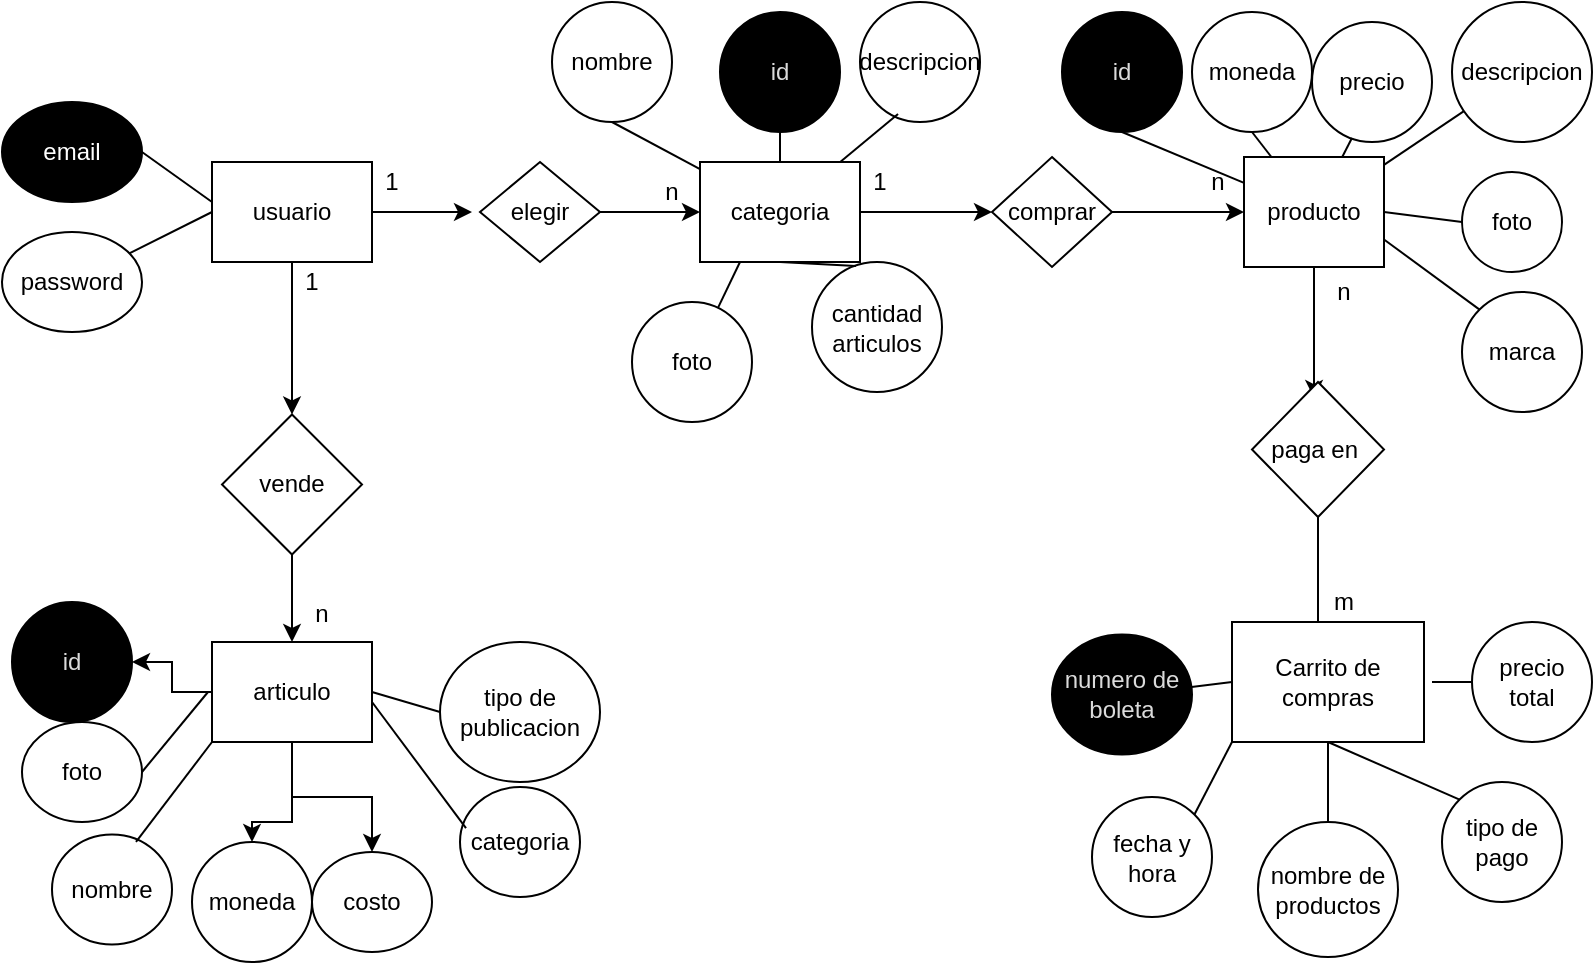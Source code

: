 <mxfile version="14.9.8" type="github"><diagram id="IIzH85cxwTWOXuQJdIWq" name="Page-1"><mxGraphModel dx="868" dy="450" grid="1" gridSize="10" guides="1" tooltips="1" connect="1" arrows="1" fold="1" page="1" pageScale="1" pageWidth="827" pageHeight="1169" math="0" shadow="0"><root><mxCell id="0"/><mxCell id="1" parent="0"/><mxCell id="q4Ka-eXiOOn_5q5StFVU-12" style="edgeStyle=orthogonalEdgeStyle;rounded=0;orthogonalLoop=1;jettySize=auto;html=1;exitX=1;exitY=0.5;exitDx=0;exitDy=0;fontColor=#DBDBDB;" edge="1" parent="1" source="RoxLjo3jBR0UKP4i2_Ux-1"><mxGeometry relative="1" as="geometry"><mxPoint x="240" y="115" as="targetPoint"/></mxGeometry></mxCell><mxCell id="q4Ka-eXiOOn_5q5StFVU-18" style="edgeStyle=orthogonalEdgeStyle;rounded=0;orthogonalLoop=1;jettySize=auto;html=1;exitX=0.5;exitY=1;exitDx=0;exitDy=0;entryX=0.5;entryY=0;entryDx=0;entryDy=0;fontColor=#DBDBDB;" edge="1" parent="1" source="RoxLjo3jBR0UKP4i2_Ux-1" target="RoxLjo3jBR0UKP4i2_Ux-18"><mxGeometry relative="1" as="geometry"/></mxCell><mxCell id="RoxLjo3jBR0UKP4i2_Ux-1" value="usuario" style="rounded=0;whiteSpace=wrap;html=1;" parent="1" vertex="1"><mxGeometry x="110" y="90" width="80" height="50" as="geometry"/></mxCell><mxCell id="RoxLjo3jBR0UKP4i2_Ux-2" value="email" style="ellipse;whiteSpace=wrap;html=1;fillColor=#000000;fontColor=#FFFFFF;" parent="1" vertex="1"><mxGeometry x="5" y="60" width="70" height="50" as="geometry"/></mxCell><mxCell id="RoxLjo3jBR0UKP4i2_Ux-3" value="password" style="ellipse;whiteSpace=wrap;html=1;" parent="1" vertex="1"><mxGeometry x="5" y="125" width="70" height="50" as="geometry"/></mxCell><mxCell id="q4Ka-eXiOOn_5q5StFVU-14" style="edgeStyle=orthogonalEdgeStyle;rounded=0;orthogonalLoop=1;jettySize=auto;html=1;exitX=1;exitY=0.5;exitDx=0;exitDy=0;fontColor=#DBDBDB;entryX=0;entryY=0.5;entryDx=0;entryDy=0;" edge="1" parent="1" source="RoxLjo3jBR0UKP4i2_Ux-4" target="RoxLjo3jBR0UKP4i2_Ux-6"><mxGeometry relative="1" as="geometry"><mxPoint x="490" y="115" as="targetPoint"/></mxGeometry></mxCell><mxCell id="RoxLjo3jBR0UKP4i2_Ux-4" value="categoria" style="rounded=0;whiteSpace=wrap;html=1;" parent="1" vertex="1"><mxGeometry x="354" y="90" width="80" height="50" as="geometry"/></mxCell><mxCell id="q4Ka-eXiOOn_5q5StFVU-13" style="edgeStyle=orthogonalEdgeStyle;rounded=0;orthogonalLoop=1;jettySize=auto;html=1;exitX=1;exitY=0.5;exitDx=0;exitDy=0;entryX=0;entryY=0.5;entryDx=0;entryDy=0;fontColor=#DBDBDB;" edge="1" parent="1" source="RoxLjo3jBR0UKP4i2_Ux-5" target="RoxLjo3jBR0UKP4i2_Ux-4"><mxGeometry relative="1" as="geometry"/></mxCell><mxCell id="RoxLjo3jBR0UKP4i2_Ux-5" value="elegir" style="rhombus;whiteSpace=wrap;html=1;" parent="1" vertex="1"><mxGeometry x="244" y="90" width="60" height="50" as="geometry"/></mxCell><mxCell id="q4Ka-eXiOOn_5q5StFVU-15" style="edgeStyle=orthogonalEdgeStyle;rounded=0;orthogonalLoop=1;jettySize=auto;html=1;exitX=1;exitY=0.5;exitDx=0;exitDy=0;entryX=0;entryY=0.5;entryDx=0;entryDy=0;fontColor=#DBDBDB;" edge="1" parent="1" source="RoxLjo3jBR0UKP4i2_Ux-6" target="RoxLjo3jBR0UKP4i2_Ux-7"><mxGeometry relative="1" as="geometry"/></mxCell><mxCell id="RoxLjo3jBR0UKP4i2_Ux-6" value="comprar" style="rhombus;whiteSpace=wrap;html=1;fillColor=#FFFFFF;" parent="1" vertex="1"><mxGeometry x="500" y="87.5" width="60" height="55" as="geometry"/></mxCell><mxCell id="q4Ka-eXiOOn_5q5StFVU-16" style="edgeStyle=orthogonalEdgeStyle;rounded=0;orthogonalLoop=1;jettySize=auto;html=1;exitX=0.5;exitY=1;exitDx=0;exitDy=0;entryX=0.47;entryY=0.119;entryDx=0;entryDy=0;entryPerimeter=0;fontColor=#DBDBDB;" edge="1" parent="1" source="RoxLjo3jBR0UKP4i2_Ux-7" target="RoxLjo3jBR0UKP4i2_Ux-29"><mxGeometry relative="1" as="geometry"/></mxCell><mxCell id="RoxLjo3jBR0UKP4i2_Ux-7" value="producto" style="rounded=0;whiteSpace=wrap;html=1;fontColor=#000000;fillColor=#FFFFFF;" parent="1" vertex="1"><mxGeometry x="626" y="87.5" width="70" height="55" as="geometry"/></mxCell><mxCell id="RoxLjo3jBR0UKP4i2_Ux-8" value="marca" style="ellipse;whiteSpace=wrap;html=1;fontColor=#000000;fillColor=#FFFFFF;" parent="1" vertex="1"><mxGeometry x="735" y="155" width="60" height="60" as="geometry"/></mxCell><mxCell id="RoxLjo3jBR0UKP4i2_Ux-9" value="precio" style="ellipse;whiteSpace=wrap;html=1;fontColor=#000000;fillColor=#FFFFFF;" parent="1" vertex="1"><mxGeometry x="660" y="20" width="60" height="60" as="geometry"/></mxCell><mxCell id="RoxLjo3jBR0UKP4i2_Ux-10" value="foto" style="ellipse;whiteSpace=wrap;html=1;fontColor=#000000;fillColor=#FFFFFF;" parent="1" vertex="1"><mxGeometry x="735" y="95" width="50" height="50" as="geometry"/></mxCell><mxCell id="RoxLjo3jBR0UKP4i2_Ux-11" value="nombre" style="ellipse;whiteSpace=wrap;html=1;fontColor=#000000;fillColor=#FFFFFF;" parent="1" vertex="1"><mxGeometry x="280" y="10" width="60" height="60" as="geometry"/></mxCell><mxCell id="RoxLjo3jBR0UKP4i2_Ux-12" value="cantidad articulos" style="ellipse;whiteSpace=wrap;html=1;fontColor=#000000;fillColor=#FFFFFF;" parent="1" vertex="1"><mxGeometry x="410" y="140" width="65" height="65" as="geometry"/></mxCell><mxCell id="RoxLjo3jBR0UKP4i2_Ux-13" value="foto" style="ellipse;whiteSpace=wrap;html=1;fontColor=#000000;fillColor=#FFFFFF;" parent="1" vertex="1"><mxGeometry x="320" y="160" width="60" height="60" as="geometry"/></mxCell><mxCell id="RoxLjo3jBR0UKP4i2_Ux-14" value="descripcion" style="ellipse;whiteSpace=wrap;html=1;fontColor=#000000;fillColor=#FFFFFF;" parent="1" vertex="1"><mxGeometry x="434" y="10" width="60" height="60" as="geometry"/></mxCell><mxCell id="RoxLjo3jBR0UKP4i2_Ux-16" value="descripcion" style="ellipse;whiteSpace=wrap;html=1;fontColor=#000000;fillColor=#FFFFFF;" parent="1" vertex="1"><mxGeometry x="730" y="10" width="70" height="70" as="geometry"/></mxCell><mxCell id="q4Ka-eXiOOn_5q5StFVU-19" style="edgeStyle=orthogonalEdgeStyle;rounded=0;orthogonalLoop=1;jettySize=auto;html=1;exitX=0.5;exitY=1;exitDx=0;exitDy=0;fontColor=#DBDBDB;" edge="1" parent="1" source="RoxLjo3jBR0UKP4i2_Ux-18" target="RoxLjo3jBR0UKP4i2_Ux-20"><mxGeometry relative="1" as="geometry"/></mxCell><mxCell id="RoxLjo3jBR0UKP4i2_Ux-18" value="vende" style="rhombus;whiteSpace=wrap;html=1;fontColor=#000000;fillColor=#FFFFFF;" parent="1" vertex="1"><mxGeometry x="115" y="216.25" width="70" height="70" as="geometry"/></mxCell><mxCell id="q4Ka-eXiOOn_5q5StFVU-23" style="edgeStyle=orthogonalEdgeStyle;rounded=0;orthogonalLoop=1;jettySize=auto;html=1;exitX=0.5;exitY=1;exitDx=0;exitDy=0;entryX=0.5;entryY=0;entryDx=0;entryDy=0;fontColor=#DBDBDB;" edge="1" parent="1" source="RoxLjo3jBR0UKP4i2_Ux-20" target="RoxLjo3jBR0UKP4i2_Ux-37"><mxGeometry relative="1" as="geometry"><Array as="points"><mxPoint x="150" y="420"/><mxPoint x="130" y="420"/></Array></mxGeometry></mxCell><mxCell id="q4Ka-eXiOOn_5q5StFVU-25" style="edgeStyle=orthogonalEdgeStyle;rounded=0;orthogonalLoop=1;jettySize=auto;html=1;exitX=0.5;exitY=1;exitDx=0;exitDy=0;entryX=0.5;entryY=0;entryDx=0;entryDy=0;fontColor=#DBDBDB;" edge="1" parent="1" source="RoxLjo3jBR0UKP4i2_Ux-20" target="RoxLjo3jBR0UKP4i2_Ux-25"><mxGeometry relative="1" as="geometry"/></mxCell><mxCell id="q4Ka-eXiOOn_5q5StFVU-26" style="edgeStyle=orthogonalEdgeStyle;rounded=0;orthogonalLoop=1;jettySize=auto;html=1;exitX=0;exitY=0.5;exitDx=0;exitDy=0;fontColor=#DBDBDB;" edge="1" parent="1" source="RoxLjo3jBR0UKP4i2_Ux-20" target="q4Ka-eXiOOn_5q5StFVU-8"><mxGeometry relative="1" as="geometry"/></mxCell><mxCell id="RoxLjo3jBR0UKP4i2_Ux-20" value="articulo" style="rounded=0;whiteSpace=wrap;html=1;fontColor=#000000;fillColor=#FFFFFF;" parent="1" vertex="1"><mxGeometry x="110" y="330" width="80" height="50" as="geometry"/></mxCell><mxCell id="RoxLjo3jBR0UKP4i2_Ux-21" value="nombre" style="ellipse;whiteSpace=wrap;html=1;fontColor=#000000;fillColor=#FFFFFF;" parent="1" vertex="1"><mxGeometry x="30" y="426.25" width="60" height="55" as="geometry"/></mxCell><mxCell id="RoxLjo3jBR0UKP4i2_Ux-22" value="foto&lt;br&gt;" style="ellipse;whiteSpace=wrap;html=1;fontColor=#000000;fillColor=#FFFFFF;" parent="1" vertex="1"><mxGeometry x="15" y="370" width="60" height="50" as="geometry"/></mxCell><mxCell id="RoxLjo3jBR0UKP4i2_Ux-24" value="tipo de publicacion" style="ellipse;whiteSpace=wrap;html=1;fontColor=#000000;fillColor=#FFFFFF;" parent="1" vertex="1"><mxGeometry x="224" y="330" width="80" height="70" as="geometry"/></mxCell><mxCell id="RoxLjo3jBR0UKP4i2_Ux-25" value="costo" style="ellipse;whiteSpace=wrap;html=1;fontColor=#000000;fillColor=#FFFFFF;" parent="1" vertex="1"><mxGeometry x="160" y="435" width="60" height="50" as="geometry"/></mxCell><mxCell id="RoxLjo3jBR0UKP4i2_Ux-27" value="categoria" style="ellipse;whiteSpace=wrap;html=1;fontColor=#000000;fillColor=#FFFFFF;" parent="1" vertex="1"><mxGeometry x="234" y="402.5" width="60" height="55" as="geometry"/></mxCell><mxCell id="q4Ka-eXiOOn_5q5StFVU-17" style="edgeStyle=orthogonalEdgeStyle;rounded=0;orthogonalLoop=1;jettySize=auto;html=1;exitX=0.5;exitY=1;exitDx=0;exitDy=0;entryX=0.448;entryY=0.167;entryDx=0;entryDy=0;entryPerimeter=0;fontColor=#DBDBDB;" edge="1" parent="1" source="RoxLjo3jBR0UKP4i2_Ux-29" target="RoxLjo3jBR0UKP4i2_Ux-30"><mxGeometry relative="1" as="geometry"/></mxCell><mxCell id="RoxLjo3jBR0UKP4i2_Ux-29" value="paga en&amp;nbsp;" style="rhombus;whiteSpace=wrap;html=1;fontColor=#000000;fillColor=#FFFFFF;" parent="1" vertex="1"><mxGeometry x="630" y="200" width="66" height="67.5" as="geometry"/></mxCell><mxCell id="RoxLjo3jBR0UKP4i2_Ux-30" value="Carrito de compras" style="rounded=0;whiteSpace=wrap;html=1;fontColor=#000000;fillColor=#FFFFFF;" parent="1" vertex="1"><mxGeometry x="620" y="320" width="96" height="60" as="geometry"/></mxCell><mxCell id="RoxLjo3jBR0UKP4i2_Ux-31" value="precio total" style="ellipse;whiteSpace=wrap;html=1;fontColor=#000000;fillColor=#FFFFFF;" parent="1" vertex="1"><mxGeometry x="740" y="320" width="60" height="60" as="geometry"/></mxCell><mxCell id="RoxLjo3jBR0UKP4i2_Ux-32" value="tipo de pago" style="ellipse;whiteSpace=wrap;html=1;fontColor=#000000;fillColor=#FFFFFF;" parent="1" vertex="1"><mxGeometry x="725" y="400" width="60" height="60" as="geometry"/></mxCell><mxCell id="RoxLjo3jBR0UKP4i2_Ux-33" value="nombre de productos" style="ellipse;whiteSpace=wrap;html=1;fontColor=#000000;fillColor=#FFFFFF;" parent="1" vertex="1"><mxGeometry x="633" y="420" width="70" height="67.5" as="geometry"/></mxCell><mxCell id="RoxLjo3jBR0UKP4i2_Ux-34" value="numero de boleta" style="ellipse;whiteSpace=wrap;html=1;fontColor=#DBDBDB;fillColor=#000000;" parent="1" vertex="1"><mxGeometry x="530" y="326.25" width="70" height="60" as="geometry"/></mxCell><mxCell id="RoxLjo3jBR0UKP4i2_Ux-35" value="fecha y hora" style="ellipse;whiteSpace=wrap;html=1;fontColor=#000000;fillColor=#FFFFFF;" parent="1" vertex="1"><mxGeometry x="550" y="407.5" width="60" height="60" as="geometry"/></mxCell><mxCell id="RoxLjo3jBR0UKP4i2_Ux-36" value="moneda" style="ellipse;whiteSpace=wrap;html=1;fontColor=#000000;fillColor=#FFFFFF;" parent="1" vertex="1"><mxGeometry x="600" y="15" width="60" height="60" as="geometry"/></mxCell><mxCell id="RoxLjo3jBR0UKP4i2_Ux-37" value="moneda" style="ellipse;whiteSpace=wrap;html=1;fontColor=#000000;fillColor=#FFFFFF;" parent="1" vertex="1"><mxGeometry x="100" y="430" width="60" height="60" as="geometry"/></mxCell><mxCell id="q4Ka-eXiOOn_5q5StFVU-7" value="id" style="ellipse;whiteSpace=wrap;html=1;fontColor=#DBDBDB;fillColor=#000000;" vertex="1" parent="1"><mxGeometry x="364" y="15" width="60" height="60" as="geometry"/></mxCell><mxCell id="q4Ka-eXiOOn_5q5StFVU-8" value="id" style="ellipse;whiteSpace=wrap;html=1;fontColor=#DBDBDB;fillColor=#000000;" vertex="1" parent="1"><mxGeometry x="10" y="310" width="60" height="60" as="geometry"/></mxCell><mxCell id="q4Ka-eXiOOn_5q5StFVU-9" value="id" style="ellipse;whiteSpace=wrap;html=1;fontColor=#DBDBDB;fillColor=#000000;" vertex="1" parent="1"><mxGeometry x="535" y="15" width="60" height="60" as="geometry"/></mxCell><mxCell id="q4Ka-eXiOOn_5q5StFVU-20" value="" style="endArrow=none;html=1;fontColor=#DBDBDB;exitX=0;exitY=0.5;exitDx=0;exitDy=0;" edge="1" parent="1" source="RoxLjo3jBR0UKP4i2_Ux-1" target="RoxLjo3jBR0UKP4i2_Ux-3"><mxGeometry width="50" height="50" relative="1" as="geometry"><mxPoint x="370" y="270" as="sourcePoint"/><mxPoint x="420" y="220" as="targetPoint"/></mxGeometry></mxCell><mxCell id="q4Ka-eXiOOn_5q5StFVU-22" value="" style="endArrow=none;html=1;fontColor=#DBDBDB;exitX=1;exitY=0.5;exitDx=0;exitDy=0;" edge="1" parent="1" source="RoxLjo3jBR0UKP4i2_Ux-2"><mxGeometry width="50" height="50" relative="1" as="geometry"><mxPoint x="370" y="270" as="sourcePoint"/><mxPoint x="110" y="110" as="targetPoint"/></mxGeometry></mxCell><mxCell id="q4Ka-eXiOOn_5q5StFVU-28" value="" style="endArrow=none;html=1;fontColor=#DBDBDB;exitX=1;exitY=0.5;exitDx=0;exitDy=0;entryX=0;entryY=0.5;entryDx=0;entryDy=0;" edge="1" parent="1" source="RoxLjo3jBR0UKP4i2_Ux-20" target="RoxLjo3jBR0UKP4i2_Ux-24"><mxGeometry width="50" height="50" relative="1" as="geometry"><mxPoint x="370" y="270" as="sourcePoint"/><mxPoint x="420" y="220" as="targetPoint"/></mxGeometry></mxCell><mxCell id="q4Ka-eXiOOn_5q5StFVU-29" value="" style="endArrow=none;html=1;fontColor=#DBDBDB;entryX=0.05;entryY=0.373;entryDx=0;entryDy=0;entryPerimeter=0;" edge="1" parent="1" target="RoxLjo3jBR0UKP4i2_Ux-27"><mxGeometry width="50" height="50" relative="1" as="geometry"><mxPoint x="190" y="360" as="sourcePoint"/><mxPoint x="304" y="310" as="targetPoint"/></mxGeometry></mxCell><mxCell id="q4Ka-eXiOOn_5q5StFVU-31" value="" style="endArrow=none;html=1;fontColor=#DBDBDB;exitX=1;exitY=0.5;exitDx=0;exitDy=0;" edge="1" parent="1" source="RoxLjo3jBR0UKP4i2_Ux-22"><mxGeometry width="50" height="50" relative="1" as="geometry"><mxPoint x="100" y="385" as="sourcePoint"/><mxPoint x="108" y="355" as="targetPoint"/></mxGeometry></mxCell><mxCell id="q4Ka-eXiOOn_5q5StFVU-36" value="" style="endArrow=none;html=1;fontColor=#DBDBDB;exitX=0.7;exitY=0.068;exitDx=0;exitDy=0;exitPerimeter=0;entryX=0;entryY=1;entryDx=0;entryDy=0;" edge="1" parent="1" source="RoxLjo3jBR0UKP4i2_Ux-21" target="RoxLjo3jBR0UKP4i2_Ux-20"><mxGeometry width="50" height="50" relative="1" as="geometry"><mxPoint x="370" y="270" as="sourcePoint"/><mxPoint x="420" y="220" as="targetPoint"/></mxGeometry></mxCell><mxCell id="q4Ka-eXiOOn_5q5StFVU-37" value="" style="endArrow=none;html=1;fontColor=#DBDBDB;entryX=0;entryY=0.5;entryDx=0;entryDy=0;" edge="1" parent="1" target="RoxLjo3jBR0UKP4i2_Ux-31"><mxGeometry width="50" height="50" relative="1" as="geometry"><mxPoint x="720" y="350" as="sourcePoint"/><mxPoint x="430" y="230" as="targetPoint"/></mxGeometry></mxCell><mxCell id="q4Ka-eXiOOn_5q5StFVU-38" value="" style="endArrow=none;html=1;fontColor=#DBDBDB;entryX=0;entryY=0;entryDx=0;entryDy=0;exitX=0.5;exitY=1;exitDx=0;exitDy=0;" edge="1" parent="1" source="RoxLjo3jBR0UKP4i2_Ux-30" target="RoxLjo3jBR0UKP4i2_Ux-32"><mxGeometry width="50" height="50" relative="1" as="geometry"><mxPoint x="730" y="360" as="sourcePoint"/><mxPoint x="750" y="360" as="targetPoint"/></mxGeometry></mxCell><mxCell id="q4Ka-eXiOOn_5q5StFVU-39" value="" style="endArrow=none;html=1;fontColor=#DBDBDB;entryX=0.5;entryY=0;entryDx=0;entryDy=0;exitX=0.5;exitY=1;exitDx=0;exitDy=0;" edge="1" parent="1" source="RoxLjo3jBR0UKP4i2_Ux-30" target="RoxLjo3jBR0UKP4i2_Ux-33"><mxGeometry width="50" height="50" relative="1" as="geometry"><mxPoint x="740" y="370" as="sourcePoint"/><mxPoint x="760" y="370" as="targetPoint"/></mxGeometry></mxCell><mxCell id="q4Ka-eXiOOn_5q5StFVU-40" value="" style="endArrow=none;html=1;fontColor=#DBDBDB;exitX=0;exitY=0.5;exitDx=0;exitDy=0;" edge="1" parent="1" source="RoxLjo3jBR0UKP4i2_Ux-30" target="RoxLjo3jBR0UKP4i2_Ux-34"><mxGeometry width="50" height="50" relative="1" as="geometry"><mxPoint x="750" y="380" as="sourcePoint"/><mxPoint x="770" y="380" as="targetPoint"/></mxGeometry></mxCell><mxCell id="q4Ka-eXiOOn_5q5StFVU-41" value="" style="endArrow=none;html=1;fontColor=#DBDBDB;entryX=1;entryY=0;entryDx=0;entryDy=0;" edge="1" parent="1" target="RoxLjo3jBR0UKP4i2_Ux-35"><mxGeometry width="50" height="50" relative="1" as="geometry"><mxPoint x="620" y="380" as="sourcePoint"/><mxPoint x="780" y="390" as="targetPoint"/></mxGeometry></mxCell><mxCell id="q4Ka-eXiOOn_5q5StFVU-43" value="" style="endArrow=none;html=1;fontColor=#DBDBDB;exitX=0.25;exitY=1;exitDx=0;exitDy=0;" edge="1" parent="1" source="RoxLjo3jBR0UKP4i2_Ux-4" target="RoxLjo3jBR0UKP4i2_Ux-13"><mxGeometry width="50" height="50" relative="1" as="geometry"><mxPoint x="370" y="270" as="sourcePoint"/><mxPoint x="420" y="220" as="targetPoint"/></mxGeometry></mxCell><mxCell id="q4Ka-eXiOOn_5q5StFVU-44" value="" style="endArrow=none;html=1;fontColor=#DBDBDB;entryX=0.338;entryY=0.031;entryDx=0;entryDy=0;entryPerimeter=0;exitX=0.5;exitY=1;exitDx=0;exitDy=0;" edge="1" parent="1" source="RoxLjo3jBR0UKP4i2_Ux-4" target="RoxLjo3jBR0UKP4i2_Ux-12"><mxGeometry width="50" height="50" relative="1" as="geometry"><mxPoint x="370" y="270" as="sourcePoint"/><mxPoint x="420" y="220" as="targetPoint"/></mxGeometry></mxCell><mxCell id="q4Ka-eXiOOn_5q5StFVU-46" value="" style="endArrow=none;html=1;fontColor=#DBDBDB;entryX=0.5;entryY=1;entryDx=0;entryDy=0;" edge="1" parent="1" source="RoxLjo3jBR0UKP4i2_Ux-4" target="RoxLjo3jBR0UKP4i2_Ux-11"><mxGeometry width="50" height="50" relative="1" as="geometry"><mxPoint x="370" y="270" as="sourcePoint"/><mxPoint x="420" y="220" as="targetPoint"/></mxGeometry></mxCell><mxCell id="q4Ka-eXiOOn_5q5StFVU-47" value="" style="endArrow=none;html=1;fontColor=#DBDBDB;entryX=0.317;entryY=0.933;entryDx=0;entryDy=0;entryPerimeter=0;" edge="1" parent="1" source="RoxLjo3jBR0UKP4i2_Ux-4" target="RoxLjo3jBR0UKP4i2_Ux-14"><mxGeometry width="50" height="50" relative="1" as="geometry"><mxPoint x="370" y="270" as="sourcePoint"/><mxPoint x="420" y="220" as="targetPoint"/></mxGeometry></mxCell><mxCell id="q4Ka-eXiOOn_5q5StFVU-49" value="" style="endArrow=none;html=1;fontColor=#DBDBDB;exitX=0.5;exitY=1;exitDx=0;exitDy=0;" edge="1" parent="1" source="q4Ka-eXiOOn_5q5StFVU-7" target="RoxLjo3jBR0UKP4i2_Ux-4"><mxGeometry width="50" height="50" relative="1" as="geometry"><mxPoint x="370" y="280" as="sourcePoint"/><mxPoint x="420" y="230" as="targetPoint"/></mxGeometry></mxCell><mxCell id="q4Ka-eXiOOn_5q5StFVU-50" value="" style="endArrow=none;html=1;fontColor=#DBDBDB;" edge="1" parent="1" source="RoxLjo3jBR0UKP4i2_Ux-7" target="RoxLjo3jBR0UKP4i2_Ux-16"><mxGeometry width="50" height="50" relative="1" as="geometry"><mxPoint x="370" y="280" as="sourcePoint"/><mxPoint x="420" y="230" as="targetPoint"/></mxGeometry></mxCell><mxCell id="q4Ka-eXiOOn_5q5StFVU-51" value="" style="endArrow=none;html=1;fontColor=#DBDBDB;entryX=0.333;entryY=0.967;entryDx=0;entryDy=0;entryPerimeter=0;" edge="1" parent="1" source="RoxLjo3jBR0UKP4i2_Ux-7" target="RoxLjo3jBR0UKP4i2_Ux-9"><mxGeometry width="50" height="50" relative="1" as="geometry"><mxPoint x="370" y="280" as="sourcePoint"/><mxPoint x="420" y="230" as="targetPoint"/></mxGeometry></mxCell><mxCell id="q4Ka-eXiOOn_5q5StFVU-53" value="" style="endArrow=none;html=1;fontColor=#DBDBDB;entryX=0.5;entryY=1;entryDx=0;entryDy=0;" edge="1" parent="1" source="RoxLjo3jBR0UKP4i2_Ux-7" target="q4Ka-eXiOOn_5q5StFVU-9"><mxGeometry width="50" height="50" relative="1" as="geometry"><mxPoint x="370" y="280" as="sourcePoint"/><mxPoint x="420" y="230" as="targetPoint"/></mxGeometry></mxCell><mxCell id="q4Ka-eXiOOn_5q5StFVU-54" value="" style="endArrow=none;html=1;fontColor=#DBDBDB;entryX=0.5;entryY=1;entryDx=0;entryDy=0;" edge="1" parent="1" source="RoxLjo3jBR0UKP4i2_Ux-7" target="RoxLjo3jBR0UKP4i2_Ux-36"><mxGeometry width="50" height="50" relative="1" as="geometry"><mxPoint x="370" y="280" as="sourcePoint"/><mxPoint x="420" y="230" as="targetPoint"/></mxGeometry></mxCell><mxCell id="q4Ka-eXiOOn_5q5StFVU-55" value="" style="endArrow=none;html=1;fontColor=#DBDBDB;entryX=0;entryY=0.5;entryDx=0;entryDy=0;exitX=1;exitY=0.5;exitDx=0;exitDy=0;" edge="1" parent="1" source="RoxLjo3jBR0UKP4i2_Ux-7" target="RoxLjo3jBR0UKP4i2_Ux-10"><mxGeometry width="50" height="50" relative="1" as="geometry"><mxPoint x="370" y="280" as="sourcePoint"/><mxPoint x="420" y="230" as="targetPoint"/></mxGeometry></mxCell><mxCell id="q4Ka-eXiOOn_5q5StFVU-56" value="" style="endArrow=none;html=1;fontColor=#DBDBDB;entryX=0;entryY=0;entryDx=0;entryDy=0;exitX=1;exitY=0.75;exitDx=0;exitDy=0;" edge="1" parent="1" source="RoxLjo3jBR0UKP4i2_Ux-7" target="RoxLjo3jBR0UKP4i2_Ux-8"><mxGeometry width="50" height="50" relative="1" as="geometry"><mxPoint x="370" y="280" as="sourcePoint"/><mxPoint x="420" y="230" as="targetPoint"/></mxGeometry></mxCell><mxCell id="q4Ka-eXiOOn_5q5StFVU-57" value="1" style="text;html=1;align=center;verticalAlign=middle;whiteSpace=wrap;rounded=0;" vertex="1" parent="1"><mxGeometry x="140" y="140" width="40" height="20" as="geometry"/></mxCell><mxCell id="q4Ka-eXiOOn_5q5StFVU-59" value="n" style="text;html=1;align=center;verticalAlign=middle;whiteSpace=wrap;rounded=0;" vertex="1" parent="1"><mxGeometry x="145" y="306.25" width="40" height="20" as="geometry"/></mxCell><mxCell id="q4Ka-eXiOOn_5q5StFVU-63" value="n" style="text;html=1;align=center;verticalAlign=middle;whiteSpace=wrap;rounded=0;" vertex="1" parent="1"><mxGeometry x="320" y="95" width="40" height="20" as="geometry"/></mxCell><mxCell id="q4Ka-eXiOOn_5q5StFVU-64" value="1" style="text;html=1;align=center;verticalAlign=middle;whiteSpace=wrap;rounded=0;" vertex="1" parent="1"><mxGeometry x="180" y="90" width="40" height="20" as="geometry"/></mxCell><mxCell id="q4Ka-eXiOOn_5q5StFVU-65" value="n" style="text;html=1;align=center;verticalAlign=middle;whiteSpace=wrap;rounded=0;" vertex="1" parent="1"><mxGeometry x="593" y="90" width="40" height="20" as="geometry"/></mxCell><mxCell id="q4Ka-eXiOOn_5q5StFVU-66" value="1" style="text;html=1;align=center;verticalAlign=middle;whiteSpace=wrap;rounded=0;" vertex="1" parent="1"><mxGeometry x="424" y="90" width="40" height="20" as="geometry"/></mxCell><mxCell id="q4Ka-eXiOOn_5q5StFVU-68" value="n" style="text;html=1;align=center;verticalAlign=middle;whiteSpace=wrap;rounded=0;" vertex="1" parent="1"><mxGeometry x="656" y="145" width="40" height="20" as="geometry"/></mxCell><mxCell id="q4Ka-eXiOOn_5q5StFVU-69" value="m" style="text;html=1;align=center;verticalAlign=middle;whiteSpace=wrap;rounded=0;" vertex="1" parent="1"><mxGeometry x="656" y="300" width="40" height="20" as="geometry"/></mxCell></root></mxGraphModel></diagram></mxfile>